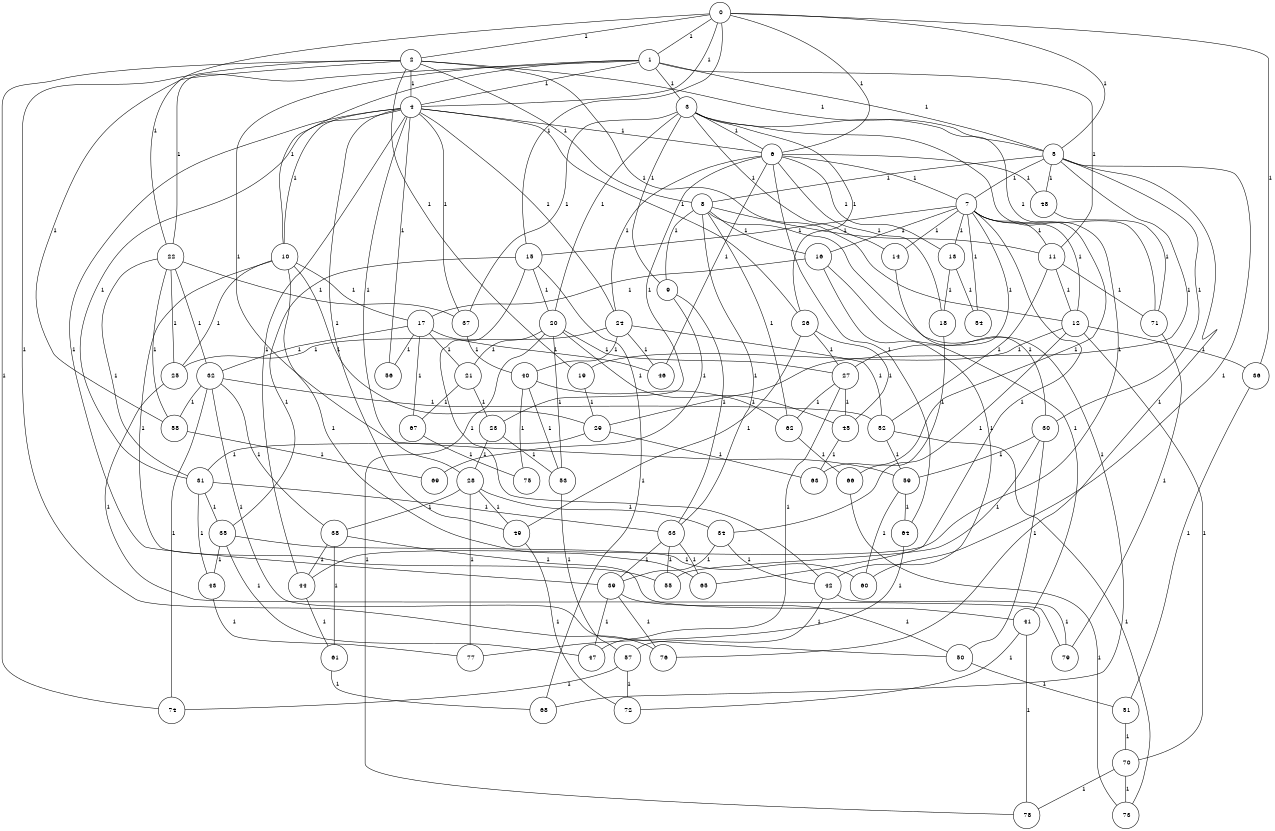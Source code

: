 graph G {
size="8.5,11;"
ratio = "expand;"
fixedsize="true;"
overlap="scale;"
node[shape=circle,width=.12,hight=.12,fontsize=12]
edge[fontsize=12]

0[label=" 0" color=black, pos="2.9714484,1.4193206!"];
1[label=" 1" color=black, pos="0.26974362,2.5167881!"];
2[label=" 2" color=black, pos="0.72124558,0.69810058!"];
3[label=" 3" color=black, pos="0.14049566,1.057421!"];
4[label=" 4" color=black, pos="2.2414338,1.1383048!"];
5[label=" 5" color=black, pos="0.97863031,2.9944312!"];
6[label=" 6" color=black, pos="0.61469598,2.9696852!"];
7[label=" 7" color=black, pos="2.8269643,0.48194595!"];
8[label=" 8" color=black, pos="0.061096007,0.60788969!"];
9[label=" 9" color=black, pos="1.3265773,2.9320857!"];
10[label=" 10" color=black, pos="1.8336221,1.9306424!"];
11[label=" 11" color=black, pos="2.1463058,2.2927522!"];
12[label=" 12" color=black, pos="2.7629657,1.5291216!"];
13[label=" 13" color=black, pos="0.78342821,0.64954704!"];
14[label=" 14" color=black, pos="1.1106334,0.022881402!"];
15[label=" 15" color=black, pos="2.0350704,1.7360103!"];
16[label=" 16" color=black, pos="2.4060939,2.4270061!"];
17[label=" 17" color=black, pos="2.4685777,2.7804941!"];
18[label=" 18" color=black, pos="1.989278,1.2763177!"];
19[label=" 19" color=black, pos="2.6991998,1.5233235!"];
20[label=" 20" color=black, pos="0.0001267842,1.2037616!"];
21[label=" 21" color=black, pos="0.57599784,1.1816792!"];
22[label=" 22" color=black, pos="0.47254091,1.6242289!"];
23[label=" 23" color=black, pos="0.70938793,1.6037778!"];
24[label=" 24" color=black, pos="0.70413914,1.8481531!"];
25[label=" 25" color=black, pos="2.3898756,1.4749167!"];
26[label=" 26" color=black, pos="2.3397837,1.5147374!"];
27[label=" 27" color=black, pos="2.3203042,1.501149!"];
28[label=" 28" color=black, pos="0.090505918,2.103986!"];
29[label=" 29" color=black, pos="2.5582193,2.353135!"];
30[label=" 30" color=black, pos="1.4902258,0.53837151!"];
31[label=" 31" color=black, pos="1.3376031,0.31509551!"];
32[label=" 32" color=black, pos="2.1729331,1.2144591!"];
33[label=" 33" color=black, pos="1.7918958,1.9419622!"];
34[label=" 34" color=black, pos="0.44061024,0.17066289!"];
35[label=" 35" color=black, pos="1.4947606,1.0813455!"];
36[label=" 36" color=black, pos="2.3767226,1.2517702!"];
37[label=" 37" color=black, pos="0.47099667,2.965702!"];
38[label=" 38" color=black, pos="2.5822692,2.1608361!"];
39[label=" 39" color=black, pos="2.6462228,2.9616145!"];
40[label=" 40" color=black, pos="1.6391802,1.3819646!"];
41[label=" 41" color=black, pos="1.8654494,2.5627553!"];
42[label=" 42" color=black, pos="1.7806265,2.0669741!"];
43[label=" 43" color=black, pos="0.40523016,0.86065355!"];
44[label=" 44" color=black, pos="0.33365107,1.7168946!"];
45[label=" 45" color=black, pos="1.717329,1.7658702!"];
46[label=" 46" color=black, pos="2.1866701,2.2194704!"];
47[label=" 47" color=black, pos="1.4026378,1.6520488!"];
48[label=" 48" color=black, pos="1.3571584,2.4728939!"];
49[label=" 49" color=black, pos="2.3579402,2.5286675!"];
50[label=" 50" color=black, pos="2.7690675,2.4139538!"];
51[label=" 51" color=black, pos="1.7439612,2.9562504!"];
52[label=" 52" color=black, pos="0.38703114,0.88225998!"];
53[label=" 53" color=black, pos="0.35574155,1.4039584!"];
54[label=" 54" color=black, pos="2.5748364,2.3753046!"];
55[label=" 55" color=black, pos="1.8045137,0.019292254!"];
56[label=" 56" color=black, pos="1.0613668,2.38428!"];
57[label=" 57" color=black, pos="1.5278355,2.5578738!"];
58[label=" 58" color=black, pos="0.50858903,1.4712007!"];
59[label=" 59" color=black, pos="2.2464349,1.3301624!"];
60[label=" 60" color=black, pos="2.100596,0.73782623!"];
61[label=" 61" color=black, pos="0.86055257,1.9987492!"];
62[label=" 62" color=black, pos="1.7652134,0.41286319!"];
63[label=" 63" color=black, pos="1.4014072,2.7313992!"];
64[label=" 64" color=black, pos="0.92434165,1.8820811!"];
65[label=" 65" color=black, pos="1.0286266,0.74908011!"];
66[label=" 66" color=black, pos="0.41178243,2.7897658!"];
67[label=" 67" color=black, pos="0.64773182,0.29168339!"];
68[label=" 68" color=black, pos="0.3323507,0.20466539!"];
69[label=" 69" color=black, pos="1.1712942,2.6282922!"];
70[label=" 70" color=black, pos="2.5774684,0.50623463!"];
71[label=" 71" color=black, pos="1.4733109,0.44164969!"];
72[label=" 72" color=black, pos="0.35331292,1.8498296!"];
73[label=" 73" color=black, pos="1.7636856,1.9191551!"];
74[label=" 74" color=black, pos="1.8191905,2.8336854!"];
75[label=" 75" color=black, pos="2.8288492,1.2152502!"];
76[label=" 76" color=black, pos="1.1548784,2.3541032!"];
77[label=" 77" color=black, pos="1.6233302,1.2626802!"];
78[label=" 78" color=black, pos="2.0235508,1.1796742!"];
79[label=" 79" color=black, pos="2.0065486,0.89451425!"];
0--1[label="1"]
0--2[label="1"]
0--4[label="1"]
0--5[label="1"]
0--6[label="1"]
0--15[label="1"]
0--22[label="1"]
0--36[label="1"]
1--3[label="1"]
1--4[label="1"]
1--5[label="1"]
1--10[label="1"]
1--11[label="1"]
1--22[label="1"]
1--59[label="1"]
2--4[label="1"]
2--5[label="1"]
2--8[label="1"]
2--12[label="1"]
2--19[label="1"]
2--58[label="1"]
2--74[label="1"]
2--76[label="1"]
3--6[label="1"]
3--9[label="1"]
3--14[label="1"]
3--20[label="1"]
3--26[label="1"]
3--37[label="1"]
3--44[label="1"]
3--71[label="1"]
4--6[label="1"]
4--10[label="1"]
4--24[label="1"]
4--26[label="1"]
4--28[label="1"]
4--31[label="1"]
4--37[label="1"]
4--39[label="1"]
4--44[label="1"]
4--49[label="1"]
4--56[label="1"]
5--7[label="1"]
5--8[label="1"]
5--29[label="1"]
5--30[label="1"]
5--48[label="1"]
5--60[label="1"]
5--76[label="1"]
6--7[label="1"]
6--13[label="1"]
6--18[label="1"]
6--23[label="1"]
6--24[label="1"]
6--46[label="1"]
6--48[label="1"]
6--64[label="1"]
7--11[label="1"]
7--12[label="1"]
7--13[label="1"]
7--14[label="1"]
7--15[label="1"]
7--16[label="1"]
7--27[label="1"]
7--54[label="1"]
7--63[label="1"]
7--65[label="1"]
8--9[label="1"]
8--11[label="1"]
8--16[label="1"]
8--33[label="1"]
8--62[label="1"]
8--68[label="1"]
9--33[label="1"]
9--69[label="1"]
10--17[label="1"]
10--25[label="1"]
10--29[label="1"]
10--55[label="1"]
10--65[label="1"]
11--12[label="1"]
11--52[label="1"]
11--71[label="1"]
12--19[label="1"]
12--34[label="1"]
12--36[label="1"]
12--70[label="1"]
13--18[label="1"]
13--54[label="1"]
14--30[label="1"]
15--20[label="1"]
15--35[label="1"]
15--42[label="1"]
15--68[label="1"]
16--17[label="1"]
16--41[label="1"]
16--42[label="1"]
17--21[label="1"]
17--32[label="1"]
17--46[label="1"]
17--56[label="1"]
17--67[label="1"]
18--66[label="1"]
19--29[label="1"]
20--21[label="1"]
20--27[label="1"]
20--45[label="1"]
20--53[label="1"]
20--78[label="1"]
21--23[label="1"]
21--67[label="1"]
22--25[label="1"]
22--31[label="1"]
22--32[label="1"]
22--37[label="1"]
22--58[label="1"]
23--28[label="1"]
23--53[label="1"]
24--25[label="1"]
24--40[label="1"]
24--46[label="1"]
24--52[label="1"]
25--79[label="1"]
26--27[label="1"]
26--45[label="1"]
26--49[label="1"]
27--45[label="1"]
27--47[label="1"]
27--62[label="1"]
28--34[label="1"]
28--38[label="1"]
28--49[label="1"]
28--77[label="1"]
29--31[label="1"]
29--63[label="1"]
30--50[label="1"]
30--55[label="1"]
30--59[label="1"]
31--33[label="1"]
31--35[label="1"]
31--43[label="1"]
32--38[label="1"]
32--50[label="1"]
32--52[label="1"]
32--58[label="1"]
32--74[label="1"]
33--39[label="1"]
33--55[label="1"]
33--65[label="1"]
34--39[label="1"]
34--42[label="1"]
35--43[label="1"]
35--47[label="1"]
35--60[label="1"]
36--51[label="1"]
37--40[label="1"]
38--41[label="1"]
38--44[label="1"]
38--61[label="1"]
39--47[label="1"]
39--50[label="1"]
39--76[label="1"]
40--53[label="1"]
40--62[label="1"]
40--75[label="1"]
41--72[label="1"]
41--78[label="1"]
42--57[label="1"]
42--79[label="1"]
43--77[label="1"]
44--61[label="1"]
45--63[label="1"]
48--71[label="1"]
49--72[label="1"]
50--51[label="1"]
51--70[label="1"]
52--59[label="1"]
52--73[label="1"]
53--57[label="1"]
57--72[label="1"]
57--74[label="1"]
58--69[label="1"]
59--60[label="1"]
59--64[label="1"]
61--68[label="1"]
62--66[label="1"]
64--77[label="1"]
66--73[label="1"]
67--75[label="1"]
70--73[label="1"]
70--78[label="1"]
71--79[label="1"]

}
